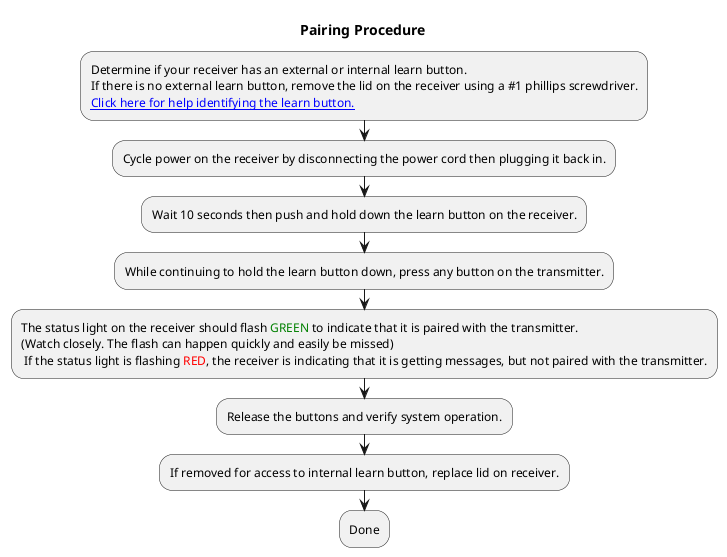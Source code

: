 @startuml
title Pairing Procedure
:Determine if your receiver has an external or internal learn button.\nIf there is no external learn button, remove the lid on the receiver using a #1 phillips screwdriver.\n[[rx_components.jpg Click here for help identifying the learn button.]];
:Cycle power on the receiver by disconnecting the power cord then plugging it back in.;
:Wait 10 seconds then push and hold down the learn button on the receiver.;
:While continuing to hold the learn button down, press any button on the transmitter.;
:The status light on the receiver should flash <color:green>GREEN</color> to indicate that it is paired with the transmitter.\n(Watch closely. The flash can happen quickly and easily be missed) \n If the status light is flashing <color:red>RED</color>, the receiver is indicating that it is getting messages, but not paired with the transmitter.;
:Release the buttons and verify system operation.;
:If removed for access to internal learn button, replace lid on receiver.;
:Done;
@enduml